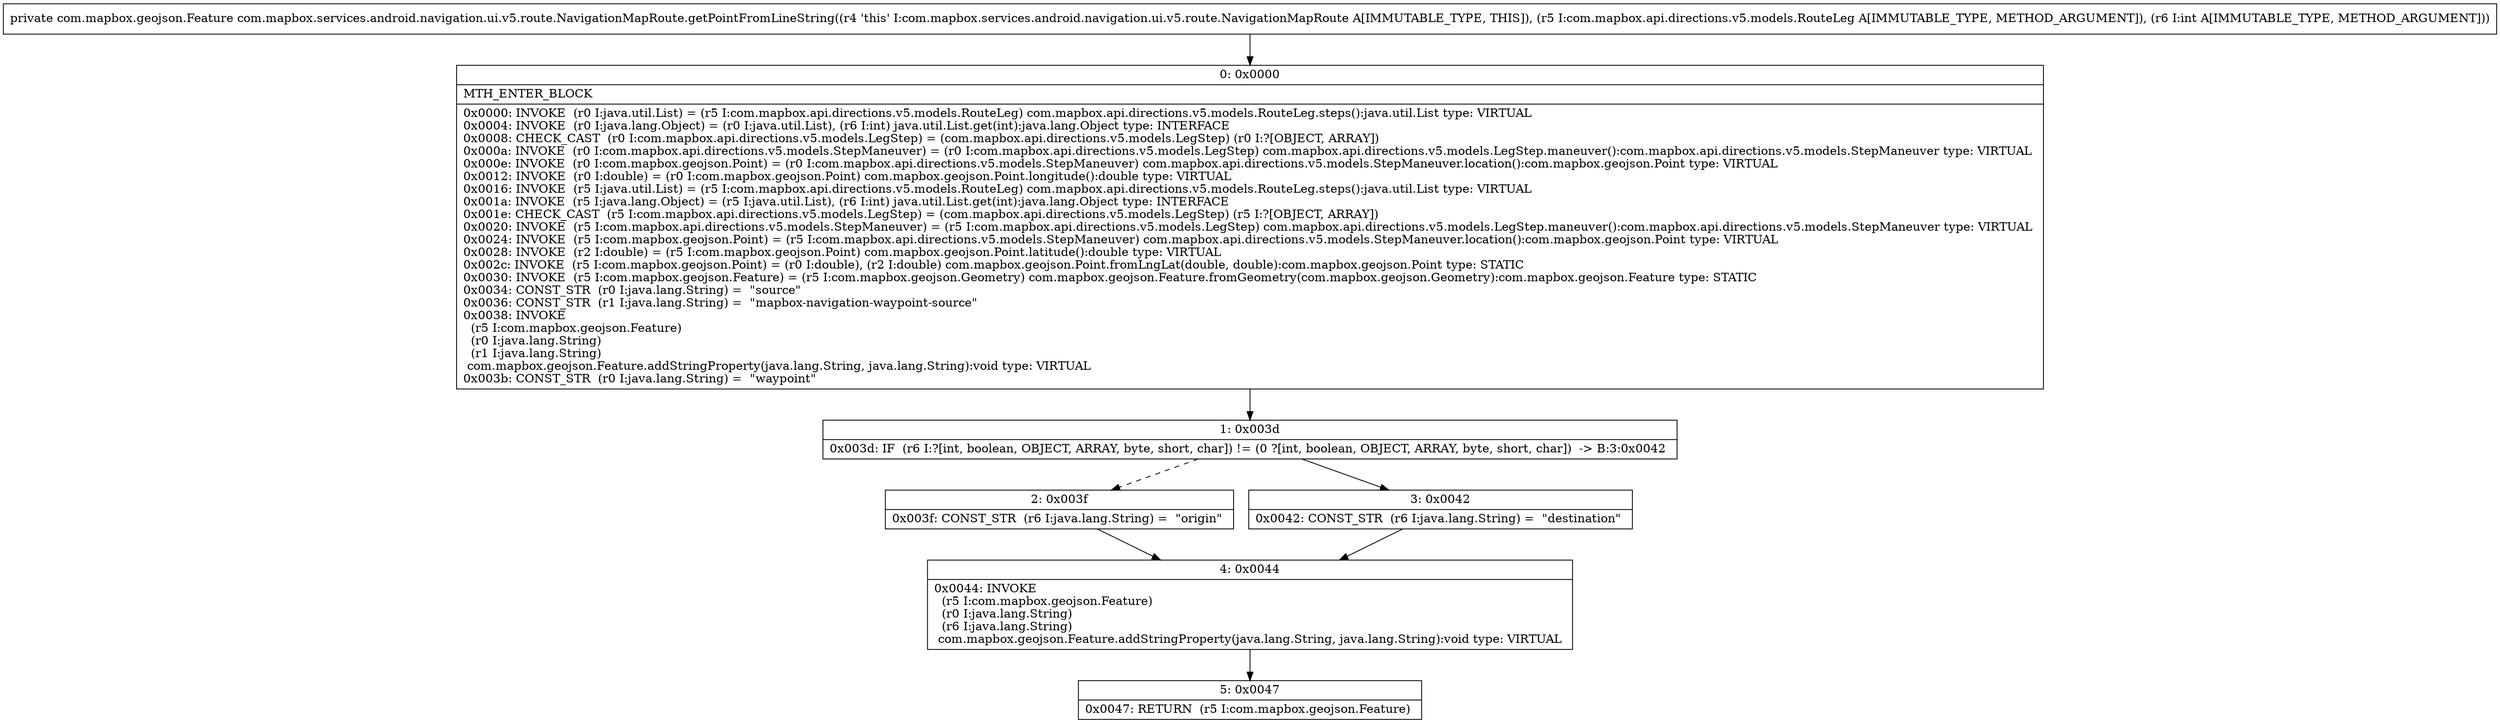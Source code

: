 digraph "CFG forcom.mapbox.services.android.navigation.ui.v5.route.NavigationMapRoute.getPointFromLineString(Lcom\/mapbox\/api\/directions\/v5\/models\/RouteLeg;I)Lcom\/mapbox\/geojson\/Feature;" {
Node_0 [shape=record,label="{0\:\ 0x0000|MTH_ENTER_BLOCK\l|0x0000: INVOKE  (r0 I:java.util.List) = (r5 I:com.mapbox.api.directions.v5.models.RouteLeg) com.mapbox.api.directions.v5.models.RouteLeg.steps():java.util.List type: VIRTUAL \l0x0004: INVOKE  (r0 I:java.lang.Object) = (r0 I:java.util.List), (r6 I:int) java.util.List.get(int):java.lang.Object type: INTERFACE \l0x0008: CHECK_CAST  (r0 I:com.mapbox.api.directions.v5.models.LegStep) = (com.mapbox.api.directions.v5.models.LegStep) (r0 I:?[OBJECT, ARRAY]) \l0x000a: INVOKE  (r0 I:com.mapbox.api.directions.v5.models.StepManeuver) = (r0 I:com.mapbox.api.directions.v5.models.LegStep) com.mapbox.api.directions.v5.models.LegStep.maneuver():com.mapbox.api.directions.v5.models.StepManeuver type: VIRTUAL \l0x000e: INVOKE  (r0 I:com.mapbox.geojson.Point) = (r0 I:com.mapbox.api.directions.v5.models.StepManeuver) com.mapbox.api.directions.v5.models.StepManeuver.location():com.mapbox.geojson.Point type: VIRTUAL \l0x0012: INVOKE  (r0 I:double) = (r0 I:com.mapbox.geojson.Point) com.mapbox.geojson.Point.longitude():double type: VIRTUAL \l0x0016: INVOKE  (r5 I:java.util.List) = (r5 I:com.mapbox.api.directions.v5.models.RouteLeg) com.mapbox.api.directions.v5.models.RouteLeg.steps():java.util.List type: VIRTUAL \l0x001a: INVOKE  (r5 I:java.lang.Object) = (r5 I:java.util.List), (r6 I:int) java.util.List.get(int):java.lang.Object type: INTERFACE \l0x001e: CHECK_CAST  (r5 I:com.mapbox.api.directions.v5.models.LegStep) = (com.mapbox.api.directions.v5.models.LegStep) (r5 I:?[OBJECT, ARRAY]) \l0x0020: INVOKE  (r5 I:com.mapbox.api.directions.v5.models.StepManeuver) = (r5 I:com.mapbox.api.directions.v5.models.LegStep) com.mapbox.api.directions.v5.models.LegStep.maneuver():com.mapbox.api.directions.v5.models.StepManeuver type: VIRTUAL \l0x0024: INVOKE  (r5 I:com.mapbox.geojson.Point) = (r5 I:com.mapbox.api.directions.v5.models.StepManeuver) com.mapbox.api.directions.v5.models.StepManeuver.location():com.mapbox.geojson.Point type: VIRTUAL \l0x0028: INVOKE  (r2 I:double) = (r5 I:com.mapbox.geojson.Point) com.mapbox.geojson.Point.latitude():double type: VIRTUAL \l0x002c: INVOKE  (r5 I:com.mapbox.geojson.Point) = (r0 I:double), (r2 I:double) com.mapbox.geojson.Point.fromLngLat(double, double):com.mapbox.geojson.Point type: STATIC \l0x0030: INVOKE  (r5 I:com.mapbox.geojson.Feature) = (r5 I:com.mapbox.geojson.Geometry) com.mapbox.geojson.Feature.fromGeometry(com.mapbox.geojson.Geometry):com.mapbox.geojson.Feature type: STATIC \l0x0034: CONST_STR  (r0 I:java.lang.String) =  \"source\" \l0x0036: CONST_STR  (r1 I:java.lang.String) =  \"mapbox\-navigation\-waypoint\-source\" \l0x0038: INVOKE  \l  (r5 I:com.mapbox.geojson.Feature)\l  (r0 I:java.lang.String)\l  (r1 I:java.lang.String)\l com.mapbox.geojson.Feature.addStringProperty(java.lang.String, java.lang.String):void type: VIRTUAL \l0x003b: CONST_STR  (r0 I:java.lang.String) =  \"waypoint\" \l}"];
Node_1 [shape=record,label="{1\:\ 0x003d|0x003d: IF  (r6 I:?[int, boolean, OBJECT, ARRAY, byte, short, char]) != (0 ?[int, boolean, OBJECT, ARRAY, byte, short, char])  \-\> B:3:0x0042 \l}"];
Node_2 [shape=record,label="{2\:\ 0x003f|0x003f: CONST_STR  (r6 I:java.lang.String) =  \"origin\" \l}"];
Node_3 [shape=record,label="{3\:\ 0x0042|0x0042: CONST_STR  (r6 I:java.lang.String) =  \"destination\" \l}"];
Node_4 [shape=record,label="{4\:\ 0x0044|0x0044: INVOKE  \l  (r5 I:com.mapbox.geojson.Feature)\l  (r0 I:java.lang.String)\l  (r6 I:java.lang.String)\l com.mapbox.geojson.Feature.addStringProperty(java.lang.String, java.lang.String):void type: VIRTUAL \l}"];
Node_5 [shape=record,label="{5\:\ 0x0047|0x0047: RETURN  (r5 I:com.mapbox.geojson.Feature) \l}"];
MethodNode[shape=record,label="{private com.mapbox.geojson.Feature com.mapbox.services.android.navigation.ui.v5.route.NavigationMapRoute.getPointFromLineString((r4 'this' I:com.mapbox.services.android.navigation.ui.v5.route.NavigationMapRoute A[IMMUTABLE_TYPE, THIS]), (r5 I:com.mapbox.api.directions.v5.models.RouteLeg A[IMMUTABLE_TYPE, METHOD_ARGUMENT]), (r6 I:int A[IMMUTABLE_TYPE, METHOD_ARGUMENT])) }"];
MethodNode -> Node_0;
Node_0 -> Node_1;
Node_1 -> Node_2[style=dashed];
Node_1 -> Node_3;
Node_2 -> Node_4;
Node_3 -> Node_4;
Node_4 -> Node_5;
}


